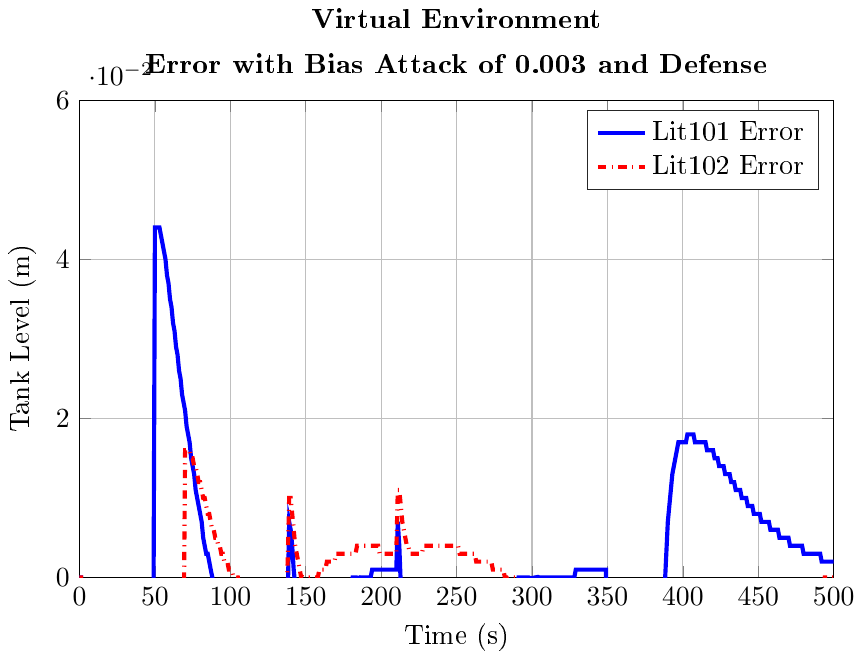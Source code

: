 % This file was created by matlab2tikz.
%
\documentclass[tikz]{standalone}
\usepackage[T1]{fontenc}
\usepackage[utf8]{inputenc}
\usepackage{pgfplots}
\usepackage{grffile}
\pgfplotsset{compat=newest}
\usetikzlibrary{plotmarks}
\usepgfplotslibrary{patchplots}
\usepackage{amsmath}

\begin{document}
\begin{tikzpicture}

\begin{axis}[%
width=0.79\columnwidth,
height=0.5\columnwidth,
at={(0\columnwidth,0\columnwidth)},
scale only axis,
xmin=0,
xmax=500,
xlabel={Time (s)},
xmajorgrids,
ymin=0,
ymax=0.06,
ylabel={Tank Level (m)},
ymajorgrids,
axis background/.style={fill=white},
title style={font=\bfseries,align=center},
title={Virtual Environment\\[1ex]Error with Bias Attack of 0.003 and Defense},
legend style={legend cell align=left,align=left,draw=white!15!black}
]
\addplot [color=blue,solid,line width=1.5pt]
  table[row sep=crcr]{%
0	0\\
1	0\\
2	-0.01\\
3	-0.011\\
4	-0.009\\
5	-0.007\\
6	-0.006\\
7	-0.005\\
8	-0.004\\
9	-0.003\\
10	-0.003\\
11	-0.002\\
12	-0.002\\
13	-0.002\\
14	-0.002\\
15	-0.002\\
16	-0.002\\
17	-0.002\\
18	-0.002\\
19	-0.003\\
20	-0.003\\
21	-0.003\\
22	-0.003\\
23	-0.003\\
24	-0.003\\
25	-0.004\\
26	-0.004\\
27	-0.004\\
28	-0.004\\
29	-0.004\\
30	-0.005\\
31	-0.005\\
32	-0.005\\
33	-0.005\\
34	-0.005\\
35	-0.005\\
36	-0.005\\
37	-0.005\\
38	-0.005\\
39	-0.006\\
40	-0.006\\
41	-0.006\\
42	-0.006\\
43	-0.006\\
44	-0.006\\
45	-0.006\\
46	-0.006\\
47	-0.006\\
48	-0.006\\
49	-0.006\\
50	0.044\\
51	0.044\\
52	0.044\\
53	0.044\\
54	0.043\\
55	0.042\\
56	0.041\\
57	0.04\\
58	0.038\\
59	0.037\\
60	0.035\\
61	0.034\\
62	0.032\\
63	0.031\\
64	0.029\\
65	0.028\\
66	0.026\\
67	0.025\\
68	0.023\\
69	0.022\\
70	0.021\\
71	0.019\\
72	0.018\\
73	0.017\\
74	0.015\\
75	0.014\\
76	0.013\\
77	0.011\\
78	0.01\\
79	0.009\\
80	0.008\\
81	0.007\\
82	0.005\\
83	0.004\\
84	0.003\\
85	0.003\\
86	0.002\\
87	0.001\\
88	7.391e-05\\
89	-0.001\\
90	-0.001\\
91	-0.002\\
92	-0.003\\
93	-0.003\\
94	-0.004\\
95	-0.004\\
96	-0.005\\
97	-0.005\\
98	-0.005\\
99	-0.006\\
100	-0.006\\
101	-0.006\\
102	-0.007\\
103	-0.007\\
104	-0.007\\
105	-0.007\\
106	-0.008\\
107	-0.008\\
108	-0.008\\
109	-0.008\\
110	-0.008\\
111	-0.008\\
112	-0.008\\
113	-0.009\\
114	-0.009\\
115	-0.009\\
116	-0.009\\
117	-0.009\\
118	-0.009\\
119	-0.009\\
120	-0.009\\
121	-0.009\\
122	-0.009\\
123	-0.009\\
124	-0.009\\
125	-0.009\\
126	-0.009\\
127	-0.009\\
128	-0.009\\
129	-0.009\\
130	-0.009\\
131	-0.009\\
132	-0.009\\
133	-0.009\\
134	-0.008\\
135	-0.009\\
136	-0.008\\
137	-0.011\\
138	-0.003\\
139	0.007\\
140	0.006\\
141	0.004\\
142	0.001\\
143	-0.001\\
144	-0.002\\
145	-0.004\\
146	-0.005\\
147	-0.005\\
148	-0.006\\
149	-0.006\\
150	-0.006\\
151	-0.006\\
152	-0.006\\
153	-0.006\\
154	-0.006\\
155	-0.006\\
156	-0.006\\
157	-0.005\\
158	-0.005\\
159	-0.005\\
160	-0.005\\
161	-0.004\\
162	-0.004\\
163	-0.004\\
164	-0.004\\
165	-0.003\\
166	-0.003\\
167	-0.003\\
168	-0.003\\
169	-0.002\\
170	-0.002\\
171	-0.002\\
172	-0.002\\
173	-0.002\\
174	-0.001\\
175	-0.001\\
176	-0.001\\
177	-0.001\\
178	-0.001\\
179	-0.001\\
180	-0.001\\
181	-0.0\\
182	-0.0\\
183	-0.0\\
184	-0.0\\
185	-5.884e-05\\
186	2.675e-05\\
187	0.0\\
188	0.0\\
189	0.0\\
190	0.0\\
191	0.0\\
192	0.0\\
193	0.0\\
194	0.001\\
195	0.001\\
196	0.001\\
197	0.001\\
198	0.001\\
199	0.001\\
200	0.001\\
201	0.001\\
202	0.001\\
203	0.001\\
204	0.001\\
205	0.001\\
206	0.001\\
207	0.001\\
208	0.001\\
209	0.001\\
210	0.001\\
211	0.007\\
212	0.004\\
213	-0.001\\
214	-0.005\\
215	-0.009\\
216	-0.012\\
217	-0.014\\
218	-0.016\\
219	-0.017\\
220	-0.018\\
221	-0.019\\
222	-0.02\\
223	-0.02\\
224	-0.02\\
225	-0.02\\
226	-0.02\\
227	-0.019\\
228	-0.019\\
229	-0.018\\
230	-0.018\\
231	-0.018\\
232	-0.017\\
233	-0.016\\
234	-0.016\\
235	-0.015\\
236	-0.015\\
237	-0.014\\
238	-0.014\\
239	-0.013\\
240	-0.013\\
241	-0.012\\
242	-0.012\\
243	-0.011\\
244	-0.011\\
245	-0.01\\
246	-0.01\\
247	-0.009\\
248	-0.009\\
249	-0.008\\
250	-0.008\\
251	-0.008\\
252	-0.007\\
253	-0.007\\
254	-0.007\\
255	-0.006\\
256	-0.006\\
257	-0.006\\
258	-0.005\\
259	-0.005\\
260	-0.005\\
261	-0.004\\
262	-0.004\\
263	-0.004\\
264	-0.004\\
265	-0.003\\
266	-0.003\\
267	-0.003\\
268	-0.003\\
269	-0.003\\
270	-0.003\\
271	-0.002\\
272	-0.002\\
273	-0.002\\
274	-0.002\\
275	-0.002\\
276	-0.002\\
277	-0.002\\
278	-0.001\\
279	-0.001\\
280	-0.001\\
281	-0.001\\
282	-0.001\\
283	-0.001\\
284	-0.001\\
285	-0.001\\
286	-0.001\\
287	-0.001\\
288	-0.001\\
289	-0.001\\
290	-0.001\\
291	-0.0\\
292	-0.0\\
293	-0.0\\
294	-0.0\\
295	-0.0\\
296	-0.0\\
297	-0.0\\
298	-0.0\\
299	-9.097e-05\\
300	-5.412e-05\\
301	-1.903e-05\\
302	1.439e-05\\
303	4.623e-05\\
304	7.654e-05\\
305	0.0\\
306	0.0\\
307	0.0\\
308	0.0\\
309	0.0\\
310	0.0\\
311	0.0\\
312	0.0\\
313	0.0\\
314	0.0\\
315	0.0\\
316	0.0\\
317	0.0\\
318	0.0\\
319	0.0\\
320	0.0\\
321	0.0\\
322	0.0\\
323	0.0\\
324	0.0\\
325	0.0\\
326	0.0\\
327	0.0\\
328	0.0\\
329	0.001\\
330	0.001\\
331	0.001\\
332	0.001\\
333	0.001\\
334	0.001\\
335	0.001\\
336	0.001\\
337	0.001\\
338	0.001\\
339	0.001\\
340	0.001\\
341	0.001\\
342	0.001\\
343	0.001\\
344	0.001\\
345	0.001\\
346	0.001\\
347	0.001\\
348	0.001\\
349	0.001\\
350	-0.049\\
351	-0.049\\
352	-0.049\\
353	-0.048\\
354	-0.048\\
355	-0.046\\
356	-0.045\\
357	-0.044\\
358	-0.042\\
359	-0.041\\
360	-0.039\\
361	-0.038\\
362	-0.036\\
363	-0.035\\
364	-0.033\\
365	-0.032\\
366	-0.03\\
367	-0.029\\
368	-0.027\\
369	-0.026\\
370	-0.024\\
371	-0.023\\
372	-0.022\\
373	-0.021\\
374	-0.02\\
375	-0.018\\
376	-0.017\\
377	-0.016\\
378	-0.015\\
379	-0.014\\
380	-0.013\\
381	-0.013\\
382	-0.012\\
383	-0.011\\
384	-0.01\\
385	-0.015\\
386	-0.011\\
387	-0.006\\
388	-0.001\\
389	0.003\\
390	0.007\\
391	0.009\\
392	0.011\\
393	0.013\\
394	0.014\\
395	0.015\\
396	0.016\\
397	0.017\\
398	0.017\\
399	0.017\\
400	0.017\\
401	0.017\\
402	0.017\\
403	0.018\\
404	0.018\\
405	0.018\\
406	0.018\\
407	0.018\\
408	0.017\\
409	0.017\\
410	0.017\\
411	0.017\\
412	0.017\\
413	0.017\\
414	0.017\\
415	0.017\\
416	0.016\\
417	0.016\\
418	0.016\\
419	0.016\\
420	0.016\\
421	0.015\\
422	0.015\\
423	0.015\\
424	0.014\\
425	0.014\\
426	0.014\\
427	0.014\\
428	0.013\\
429	0.013\\
430	0.013\\
431	0.013\\
432	0.012\\
433	0.012\\
434	0.012\\
435	0.011\\
436	0.011\\
437	0.011\\
438	0.011\\
439	0.01\\
440	0.01\\
441	0.01\\
442	0.01\\
443	0.009\\
444	0.009\\
445	0.009\\
446	0.009\\
447	0.008\\
448	0.008\\
449	0.008\\
450	0.008\\
451	0.008\\
452	0.007\\
453	0.007\\
454	0.007\\
455	0.007\\
456	0.007\\
457	0.007\\
458	0.006\\
459	0.006\\
460	0.006\\
461	0.006\\
462	0.006\\
463	0.006\\
464	0.005\\
465	0.005\\
466	0.005\\
467	0.005\\
468	0.005\\
469	0.005\\
470	0.005\\
471	0.004\\
472	0.004\\
473	0.004\\
474	0.004\\
475	0.004\\
476	0.004\\
477	0.004\\
478	0.004\\
479	0.004\\
480	0.003\\
481	0.003\\
482	0.003\\
483	0.003\\
484	0.003\\
485	0.003\\
486	0.003\\
487	0.003\\
488	0.003\\
489	0.003\\
490	0.003\\
491	0.003\\
492	0.002\\
493	0.002\\
494	0.002\\
495	0.002\\
496	0.002\\
497	0.002\\
498	0.002\\
499	0.002\\
500	0.002\\
};
\addlegendentry{Lit101 Error};

\addplot [color=red,dashdotted,line width=1.5pt]
  table[row sep=crcr]{%
0	0\\
1	0\\
2	-0.008\\
3	-0.009\\
4	-0.007\\
5	-0.006\\
6	-0.005\\
7	-0.004\\
8	-0.003\\
9	-0.002\\
10	-0.002\\
11	-0.002\\
12	-0.001\\
13	-0.001\\
14	-0.001\\
15	-0.001\\
16	-0.001\\
17	-0.002\\
18	-0.002\\
19	-0.002\\
20	-0.002\\
21	-0.002\\
22	-0.002\\
23	-0.002\\
24	-0.002\\
25	-0.003\\
26	-0.003\\
27	-0.003\\
28	-0.003\\
29	-0.003\\
30	-0.003\\
31	-0.003\\
32	-0.003\\
33	-0.003\\
34	-0.003\\
35	-0.004\\
36	-0.004\\
37	-0.004\\
38	-0.004\\
39	-0.004\\
40	-0.004\\
41	-0.004\\
42	-0.004\\
43	-0.004\\
44	-0.004\\
45	-0.004\\
46	-0.004\\
47	-0.004\\
48	-0.004\\
49	-0.004\\
50	-0.004\\
51	-0.004\\
52	-0.004\\
53	-0.004\\
54	-0.004\\
55	-0.004\\
56	-0.005\\
57	-0.005\\
58	-0.005\\
59	-0.006\\
60	-0.006\\
61	-0.007\\
62	-0.007\\
63	-0.007\\
64	-0.008\\
65	-0.008\\
66	-0.008\\
67	-0.008\\
68	-0.009\\
69	-0.009\\
70	0.016\\
71	0.016\\
72	0.016\\
73	0.016\\
74	0.015\\
75	0.015\\
76	0.014\\
77	0.014\\
78	0.013\\
79	0.012\\
80	0.012\\
81	0.011\\
82	0.01\\
83	0.01\\
84	0.009\\
85	0.008\\
86	0.008\\
87	0.007\\
88	0.006\\
89	0.006\\
90	0.005\\
91	0.005\\
92	0.004\\
93	0.004\\
94	0.003\\
95	0.003\\
96	0.002\\
97	0.002\\
98	0.002\\
99	0.001\\
100	0.001\\
101	0.001\\
102	0.0\\
103	5.714e-05\\
104	-0.0\\
105	-0.0\\
106	-0.001\\
107	-0.001\\
108	-0.001\\
109	-0.001\\
110	-0.001\\
111	-0.002\\
112	-0.002\\
113	-0.002\\
114	-0.002\\
115	-0.002\\
116	-0.002\\
117	-0.002\\
118	-0.002\\
119	-0.002\\
120	-0.002\\
121	-0.002\\
122	-0.002\\
123	-0.003\\
124	-0.002\\
125	-0.002\\
126	-0.002\\
127	-0.002\\
128	-0.002\\
129	-0.002\\
130	-0.002\\
131	-0.002\\
132	-0.002\\
133	-0.002\\
134	-0.002\\
135	-0.003\\
136	-0.001\\
137	-0.004\\
138	0.002\\
139	0.01\\
140	0.01\\
141	0.008\\
142	0.006\\
143	0.004\\
144	0.003\\
145	0.002\\
146	0.001\\
147	0.0\\
148	7.422e-05\\
149	-0.0\\
150	-0.0\\
151	-0.0\\
152	-0.0\\
153	-0.0\\
154	-0.0\\
155	-4.84e-05\\
156	0.0\\
157	0.0\\
158	0.0\\
159	0.001\\
160	0.001\\
161	0.001\\
162	0.001\\
163	0.001\\
164	0.002\\
165	0.002\\
166	0.002\\
167	0.002\\
168	0.002\\
169	0.002\\
170	0.003\\
171	0.003\\
172	0.003\\
173	0.003\\
174	0.003\\
175	0.003\\
176	0.003\\
177	0.003\\
178	0.003\\
179	0.003\\
180	0.003\\
181	0.003\\
182	0.003\\
183	0.003\\
184	0.004\\
185	0.004\\
186	0.004\\
187	0.004\\
188	0.004\\
189	0.004\\
190	0.004\\
191	0.004\\
192	0.004\\
193	0.004\\
194	0.004\\
195	0.004\\
196	0.004\\
197	0.004\\
198	0.004\\
199	0.003\\
200	0.003\\
201	0.003\\
202	0.003\\
203	0.003\\
204	0.003\\
205	0.003\\
206	0.003\\
207	0.003\\
208	0.003\\
209	0.003\\
210	0.003\\
211	0.011\\
212	0.011\\
213	0.009\\
214	0.007\\
215	0.006\\
216	0.005\\
217	0.004\\
218	0.004\\
219	0.003\\
220	0.003\\
221	0.003\\
222	0.003\\
223	0.003\\
224	0.003\\
225	0.003\\
226	0.003\\
227	0.003\\
228	0.004\\
229	0.004\\
230	0.004\\
231	0.004\\
232	0.004\\
233	0.004\\
234	0.004\\
235	0.004\\
236	0.004\\
237	0.004\\
238	0.004\\
239	0.004\\
240	0.004\\
241	0.004\\
242	0.004\\
243	0.004\\
244	0.004\\
245	0.004\\
246	0.004\\
247	0.004\\
248	0.004\\
249	0.004\\
250	0.004\\
251	0.004\\
252	0.003\\
253	0.003\\
254	0.003\\
255	0.003\\
256	0.003\\
257	0.003\\
258	0.003\\
259	0.003\\
260	0.003\\
261	0.003\\
262	0.003\\
263	0.002\\
264	0.002\\
265	0.002\\
266	0.002\\
267	0.002\\
268	0.002\\
269	0.002\\
270	0.002\\
271	0.002\\
272	0.002\\
273	0.002\\
274	0.001\\
275	0.001\\
276	0.001\\
277	0.001\\
278	0.001\\
279	0.001\\
280	0.001\\
281	0.001\\
282	0.0\\
283	0.0\\
284	0.0\\
285	8.618e-05\\
286	-3.336e-05\\
287	-0.0\\
288	-0.0\\
289	-0.0\\
290	-0.001\\
291	-0.001\\
292	-0.001\\
293	-0.001\\
294	-0.001\\
295	-0.001\\
296	-0.001\\
297	-0.001\\
298	-0.001\\
299	-0.001\\
300	-0.002\\
301	-0.002\\
302	-0.002\\
303	-0.002\\
304	-0.002\\
305	-0.002\\
306	-0.002\\
307	-0.002\\
308	-0.002\\
309	-0.002\\
310	-0.003\\
311	-0.003\\
312	-0.003\\
313	-0.003\\
314	-0.003\\
315	-0.003\\
316	-0.003\\
317	-0.003\\
318	-0.003\\
319	-0.003\\
320	-0.003\\
321	-0.004\\
322	-0.004\\
323	-0.004\\
324	-0.004\\
325	-0.004\\
326	-0.004\\
327	-0.004\\
328	-0.004\\
329	-0.004\\
330	-0.004\\
331	-0.004\\
332	-0.004\\
333	-0.004\\
334	-0.004\\
335	-0.005\\
336	-0.005\\
337	-0.005\\
338	-0.005\\
339	-0.005\\
340	-0.005\\
341	-0.005\\
342	-0.005\\
343	-0.005\\
344	-0.005\\
345	-0.005\\
346	-0.005\\
347	-0.005\\
348	-0.005\\
349	-0.005\\
350	-0.03\\
351	-0.031\\
352	-0.03\\
353	-0.03\\
354	-0.03\\
355	-0.03\\
356	-0.029\\
357	-0.029\\
358	-0.029\\
359	-0.028\\
360	-0.028\\
361	-0.027\\
362	-0.027\\
363	-0.027\\
364	-0.027\\
365	-0.026\\
366	-0.026\\
367	-0.026\\
368	-0.026\\
369	-0.025\\
370	-0.025\\
371	-0.025\\
372	-0.025\\
373	-0.025\\
374	-0.025\\
375	-0.025\\
376	-0.025\\
377	-0.025\\
378	-0.025\\
379	-0.025\\
380	-0.025\\
381	-0.025\\
382	-0.025\\
383	-0.026\\
384	-0.026\\
385	-0.033\\
386	-0.033\\
387	-0.031\\
388	-0.03\\
389	-0.029\\
390	-0.028\\
391	-0.028\\
392	-0.027\\
393	-0.027\\
394	-0.027\\
395	-0.028\\
396	-0.028\\
397	-0.028\\
398	-0.028\\
399	-0.029\\
400	-0.029\\
401	-0.029\\
402	-0.029\\
403	-0.029\\
404	-0.029\\
405	-0.029\\
406	-0.029\\
407	-0.028\\
408	-0.028\\
409	-0.027\\
410	-0.027\\
411	-0.026\\
412	-0.026\\
413	-0.025\\
414	-0.024\\
415	-0.024\\
416	-0.023\\
417	-0.022\\
418	-0.022\\
419	-0.021\\
420	-0.021\\
421	-0.02\\
422	-0.019\\
423	-0.019\\
424	-0.018\\
425	-0.018\\
426	-0.017\\
427	-0.017\\
428	-0.016\\
429	-0.016\\
430	-0.015\\
431	-0.015\\
432	-0.014\\
433	-0.014\\
434	-0.013\\
435	-0.013\\
436	-0.013\\
437	-0.012\\
438	-0.012\\
439	-0.011\\
440	-0.011\\
441	-0.011\\
442	-0.01\\
443	-0.01\\
444	-0.01\\
445	-0.01\\
446	-0.009\\
447	-0.009\\
448	-0.009\\
449	-0.009\\
450	-0.008\\
451	-0.008\\
452	-0.008\\
453	-0.008\\
454	-0.007\\
455	-0.007\\
456	-0.007\\
457	-0.007\\
458	-0.007\\
459	-0.006\\
460	-0.006\\
461	-0.006\\
462	-0.006\\
463	-0.006\\
464	-0.005\\
465	-0.005\\
466	-0.005\\
467	-0.005\\
468	-0.005\\
469	-0.004\\
470	-0.004\\
471	-0.004\\
472	-0.004\\
473	-0.004\\
474	-0.003\\
475	-0.003\\
476	-0.003\\
477	-0.003\\
478	-0.003\\
479	-0.003\\
480	-0.002\\
481	-0.002\\
482	-0.002\\
483	-0.002\\
484	-0.002\\
485	-0.002\\
486	-0.002\\
487	-0.001\\
488	-0.001\\
489	-0.001\\
490	-0.001\\
491	-0.001\\
492	-0.001\\
493	-0.001\\
494	-0.0\\
495	-0.0\\
496	-0.0\\
497	-9.843e-05\\
498	2.432e-05\\
499	0.0\\
500	0.0\\
};
\addlegendentry{Lit102 Error};

\end{axis}
\end{tikzpicture}%
\end{document}